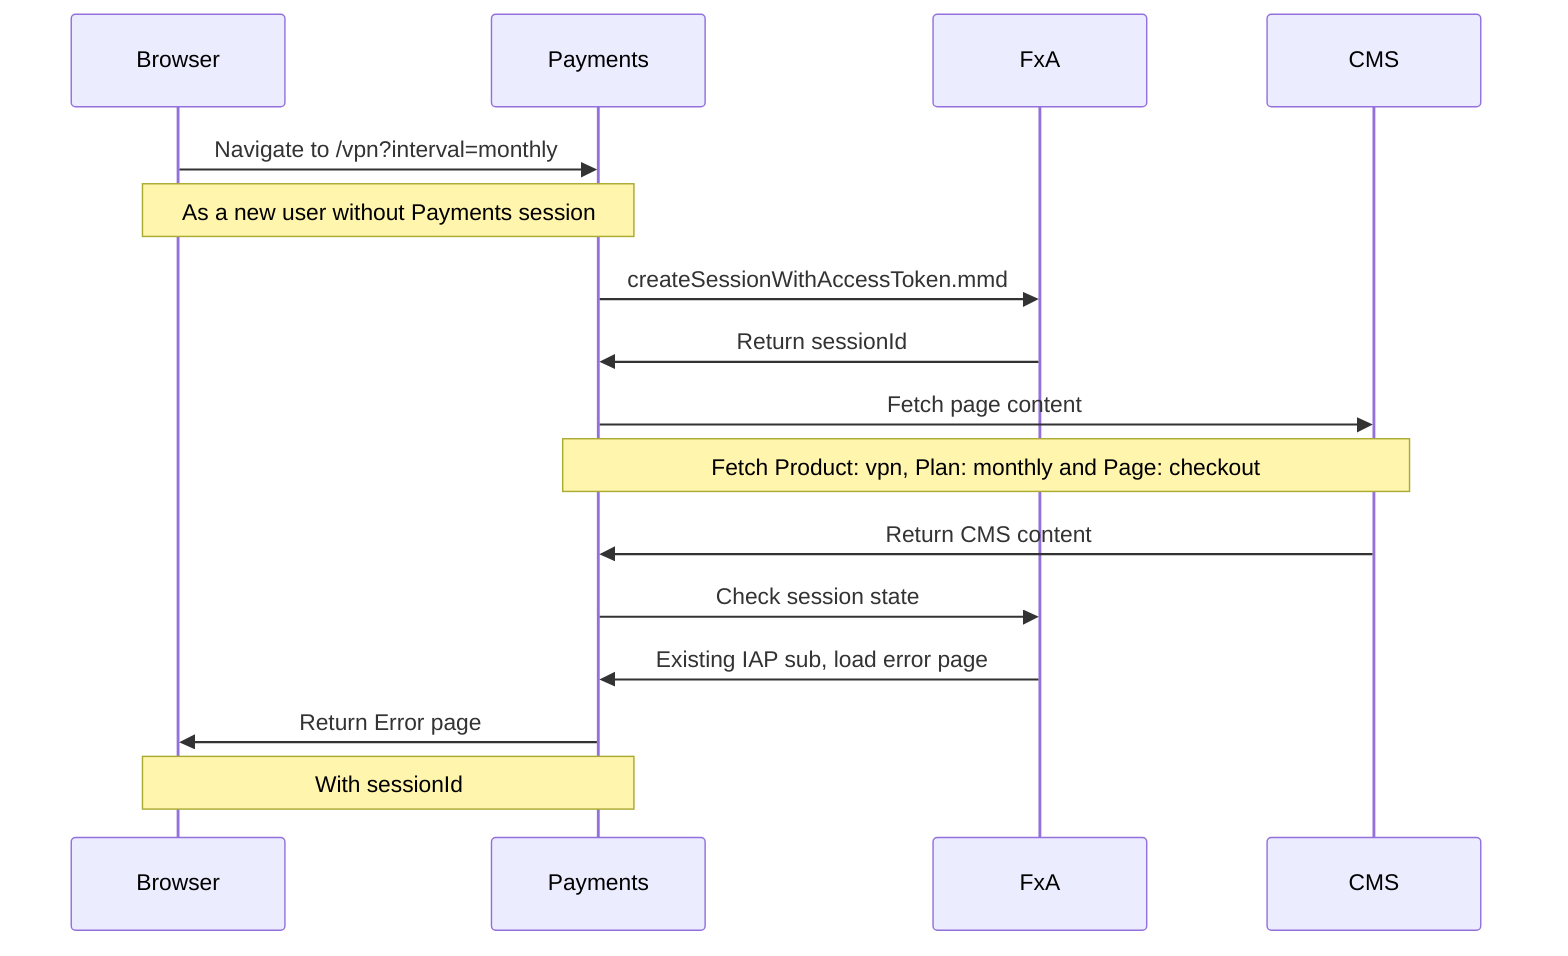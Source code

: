 sequenceDiagram
    participant B as Browser
    participant P as Payments
    participant F as FxA
    participant C as CMS

    B->>P: Navigate to /vpn?interval=monthly
    Note over B,P: As a new user without Payments session
    P->>F: createSessionWithAccessToken.mmd
    F->>P: Return sessionId
    P->>C: Fetch page content 
    Note over P,C: Fetch Product: vpn, Plan: monthly and Page: checkout
    C->>P: Return CMS content
    P->>F: Check session state
    F->>P: Existing IAP sub, load error page
    P->>B: Return Error page
    Note over P,B: With sessionId
